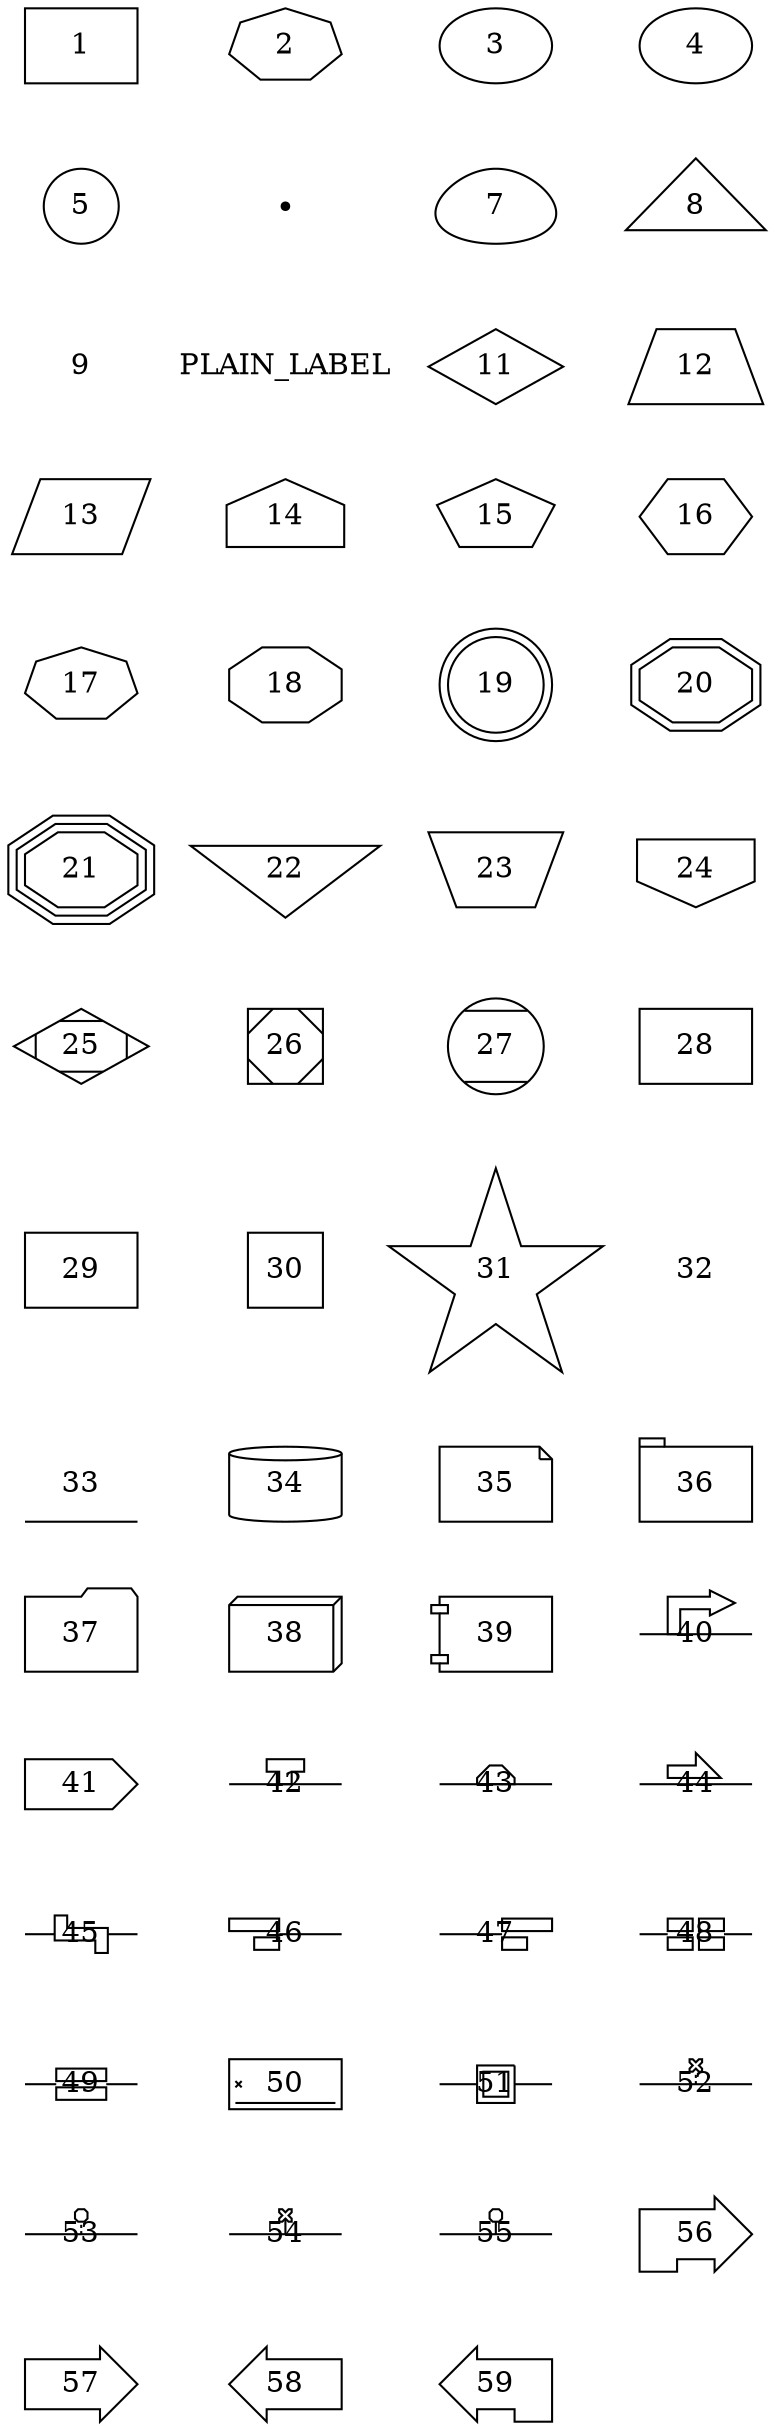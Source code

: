 /*******************************************************************************
 * Copyright (c) 2016 itemis AG and others.
 *
 * All rights reserved. This program and the accompanying materials
 * are made available under the terms of the Eclipse Public License v1.0
 * which accompanies this distribution  and is available at
 * http://www.eclipse.org/legal/epl-v10.html
 *
 * Contributors:
 *       Tamas Miklossy  (itemis AG) - Initial text (bug #441352)
 *******************************************************************************/

/* 
 * The PolygonBasedNodeShapes graph represents the different polygon based node shapes 
 * that an be used as valid values for the shape node attribute.
 */
graph PolygonBasedNodeShapes {
     rankdir=TB
     1[shape=box]
     
     /* If shape="polygon", the attributes sides, skew and distortion are also used.*/
     2[shape=polygon sides=7, skew=0, distortion=0]
     3[shape=ellipse]
     4[shape=oval]
     5[shape=circle]
     6[shape=point]
     7[shape=egg]
     8[shape=triangle]
     9[shape=plaintext]
    
    /*
     * The node shape=plain requires also the label attribute to be set, otherwise it will be rendered
     * as a box shape with the following warning: "Warning: using box for unknown shape plain."
     */
    10[shape=plain label=PLAIN_LABEL]
    11[shape=diamond]
    12[shape=trapezium]
    13[shape=parallelogram]
    14[shape=house]
    15[shape=pentagon]
    16[shape=hexagon]
    17[shape=septagon]
    18[shape=octagon]
    19[shape=doublecircle]
    20[shape=doubleoctagon]
    21[shape=tripleoctagon]
    22[shape=invtriangle]
    23[shape=invtrapezium]
    24[shape=invhouse]
    25[shape=Mdiamond]
    26[shape=Msquare]
    27[shape=Mcircle]
    28[shape=rect]
    29[shape=rectangle]
    30[shape=square]
    31[shape=star]
    32[shape=none]
    33[shape=underline]
    34[shape=cylinder]
    35[shape=note]
    36[shape=tab]
    37[shape=folder]
    38[shape=box3d]
    39[shape=component]
    40[shape=promoter]
    41[shape=cds]
    42[shape=terminator]
    43[shape=utr]
    44[shape=primersite]
    45[shape=restrictionsite]
    46[shape=fivepoverhang]
    47[shape=threepoverhang]
    48[shape=noverhang]
    49[shape=assembly]
    50[shape=signature]
    51[shape=insulator]
    52[shape=ribosite]
    53[shape=rnastab]
    54[shape=proteasesite]
    55[shape=proteinstab]
    56[shape=rpromoter]
    57[shape=rarrow]
    58[shape=larrow]
    59[shape=lpromoter]
    
    // define invisible edges to lay out the graph in a grid
    edge[style=invis]
    1--5-- 9--13--17--21--25--29--33--37--41--45--49--53--57
    2--6--10--14--18--22--26--30--34--38--42--46--50--54--58
    3--7--11--15--19--23--27--31--35--39--43--47--51--55--59
    4--8--12--16--20--24--28--32--36--40--44--48--52--56
}